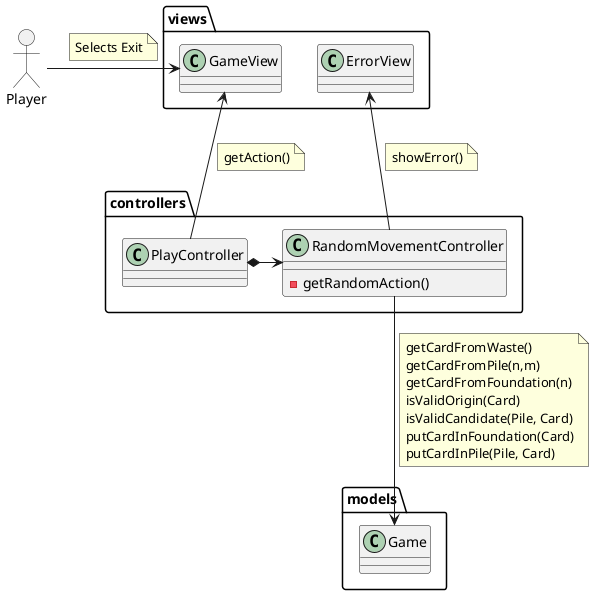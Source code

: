 @startuml Analysis Random Movement
mix_actor Player

package views {
    class GameView
    class ErrorView
}

Player -right-> GameView
note on link: Selects Exit

package controllers {
    class PlayController
    class RandomMovementController{
        -getRandomAction()
    }
    PlayController *-left-> RandomMovementController
}

package models{
    class Game
}

PlayController -up-> GameView
note on link : getAction()

RandomMovementController --> ErrorView
note on link : showError()

RandomMovementController --> Game
note on link: getCardFromWaste()\
\ngetCardFromPile(n,m)\
\ngetCardFromFoundation(n)\
\nisValidOrigin(Card)\
\nisValidCandidate(Pile, Card)\
\nputCardInFoundation(Card)\
\nputCardInPile(Pile, Card)



@enduml
